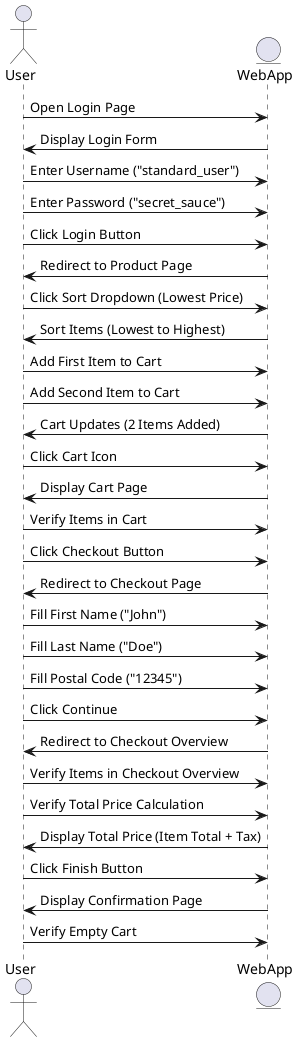 @startuml
actor User
entity WebApp

User -> WebApp: Open Login Page
WebApp -> User: Display Login Form
User -> WebApp: Enter Username ("standard_user")
User -> WebApp: Enter Password ("secret_sauce")
User -> WebApp: Click Login Button
WebApp -> User: Redirect to Product Page

User -> WebApp: Click Sort Dropdown (Lowest Price)
WebApp -> User: Sort Items (Lowest to Highest)

User -> WebApp: Add First Item to Cart
User -> WebApp: Add Second Item to Cart
WebApp -> User: Cart Updates (2 Items Added)

User -> WebApp: Click Cart Icon
WebApp -> User: Display Cart Page
User -> WebApp: Verify Items in Cart

User -> WebApp: Click Checkout Button
WebApp -> User: Redirect to Checkout Page

User -> WebApp: Fill First Name ("John")
User -> WebApp: Fill Last Name ("Doe")
User -> WebApp: Fill Postal Code ("12345")
User -> WebApp: Click Continue
WebApp -> User: Redirect to Checkout Overview

User -> WebApp: Verify Items in Checkout Overview
User -> WebApp: Verify Total Price Calculation
WebApp -> User: Display Total Price (Item Total + Tax)

User -> WebApp: Click Finish Button
WebApp -> User: Display Confirmation Page
User -> WebApp: Verify Empty Cart

@enduml